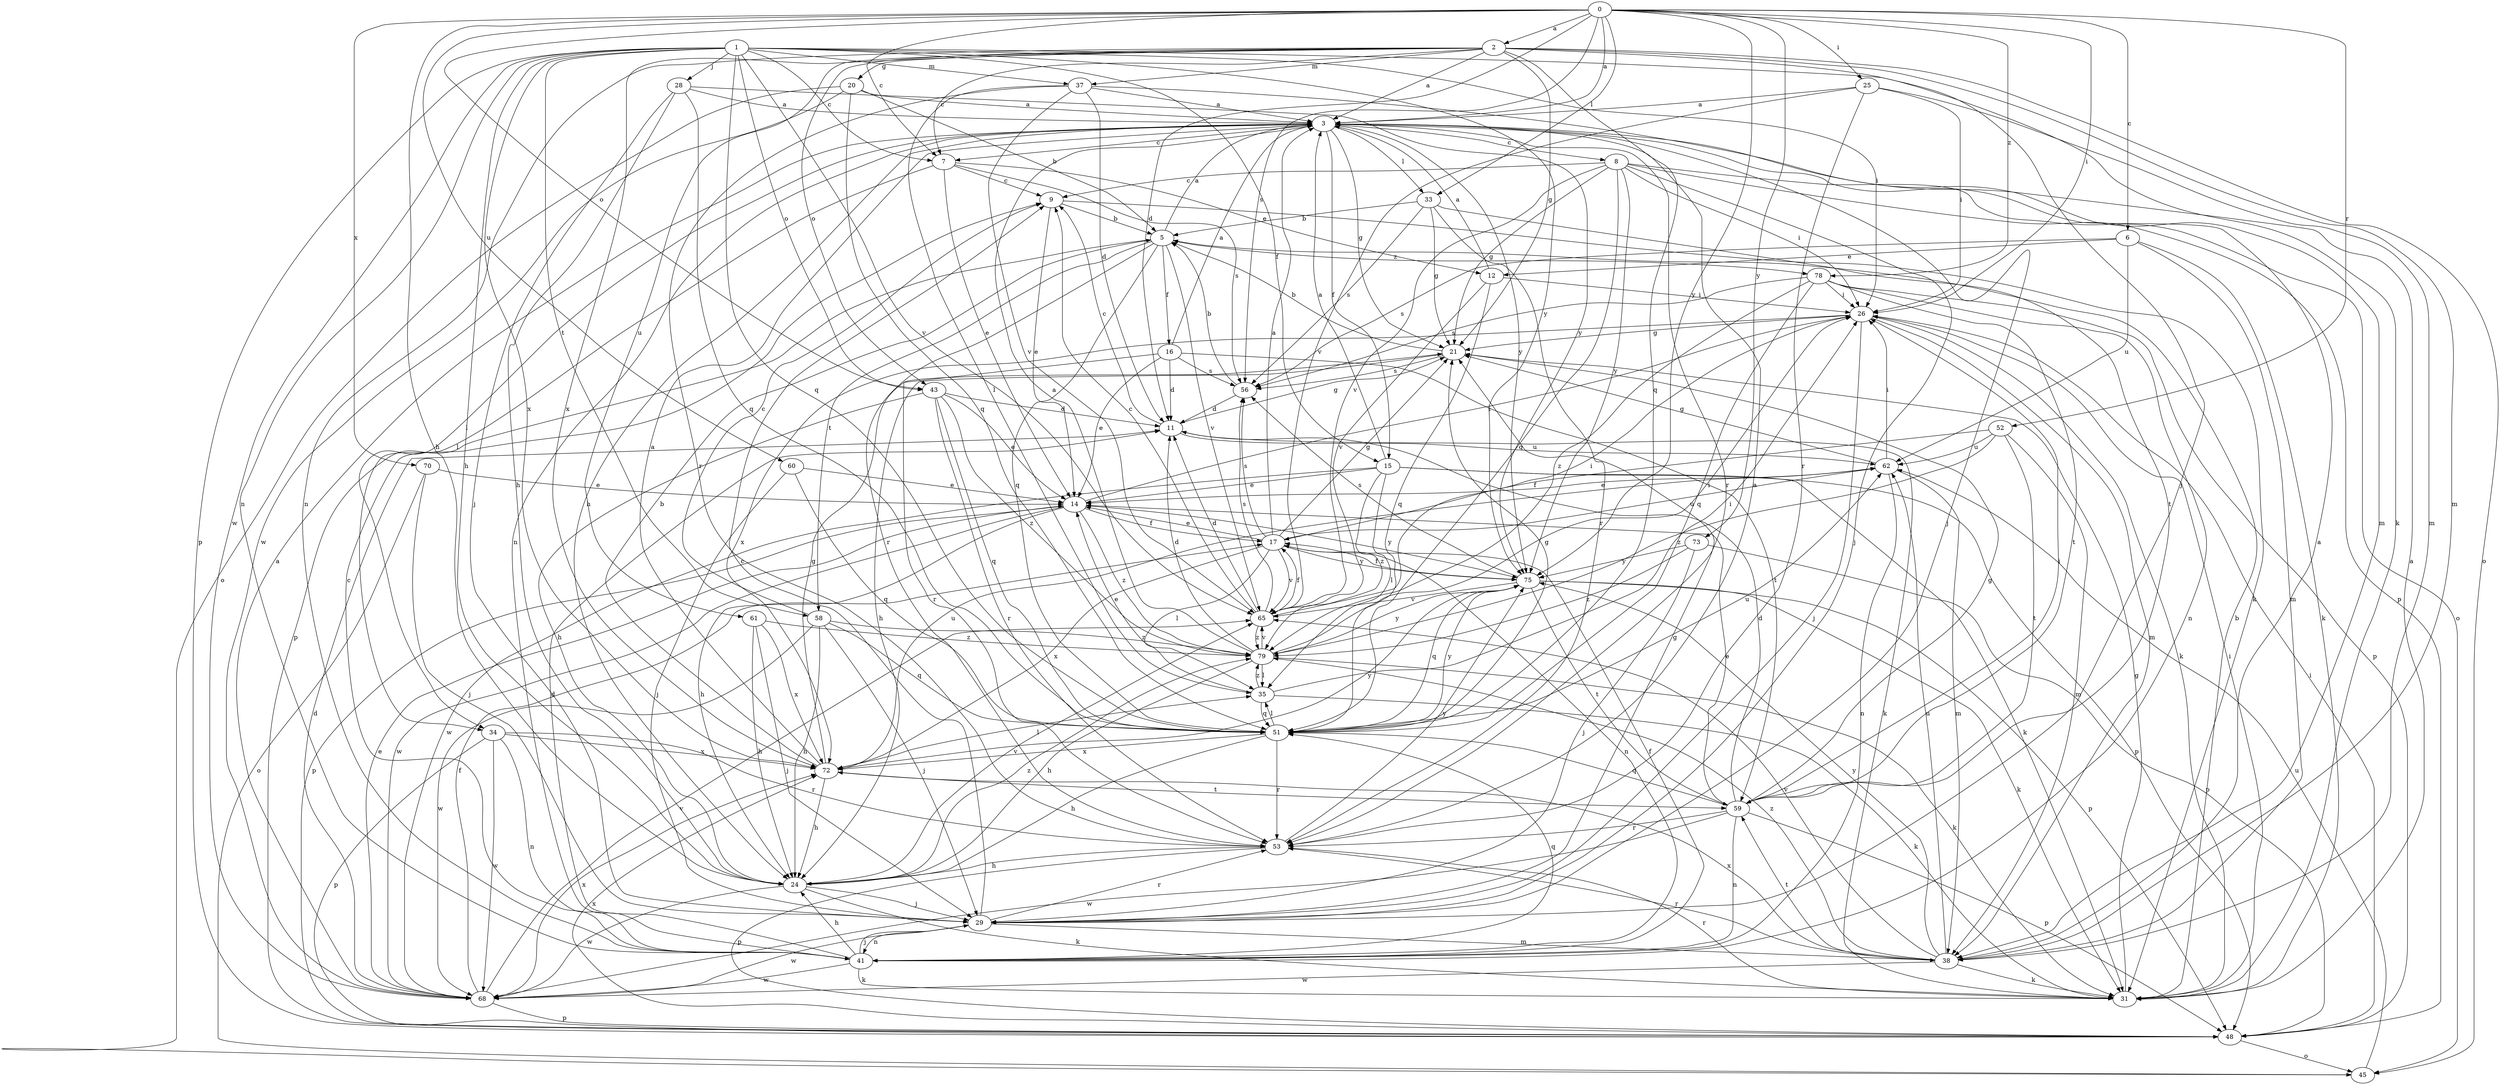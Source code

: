 strict digraph  {
0;
1;
2;
3;
5;
6;
7;
8;
9;
11;
12;
14;
15;
16;
17;
20;
21;
24;
25;
26;
28;
29;
31;
33;
34;
35;
37;
38;
41;
43;
45;
48;
51;
52;
53;
56;
58;
59;
60;
61;
62;
65;
68;
70;
72;
73;
75;
78;
79;
0 -> 2  [label=a];
0 -> 3  [label=a];
0 -> 6  [label=c];
0 -> 7  [label=c];
0 -> 11  [label=d];
0 -> 24  [label=h];
0 -> 25  [label=i];
0 -> 26  [label=i];
0 -> 33  [label=l];
0 -> 43  [label=o];
0 -> 52  [label=r];
0 -> 56  [label=s];
0 -> 60  [label=u];
0 -> 70  [label=x];
0 -> 73  [label=y];
0 -> 75  [label=y];
0 -> 78  [label=z];
1 -> 7  [label=c];
1 -> 15  [label=f];
1 -> 24  [label=h];
1 -> 26  [label=i];
1 -> 28  [label=j];
1 -> 31  [label=k];
1 -> 37  [label=m];
1 -> 41  [label=n];
1 -> 43  [label=o];
1 -> 48  [label=p];
1 -> 51  [label=q];
1 -> 58  [label=t];
1 -> 65  [label=v];
1 -> 68  [label=w];
1 -> 72  [label=x];
1 -> 75  [label=y];
2 -> 3  [label=a];
2 -> 7  [label=c];
2 -> 20  [label=g];
2 -> 21  [label=g];
2 -> 29  [label=j];
2 -> 37  [label=m];
2 -> 38  [label=m];
2 -> 41  [label=n];
2 -> 43  [label=o];
2 -> 45  [label=o];
2 -> 51  [label=q];
2 -> 61  [label=u];
2 -> 72  [label=x];
3 -> 7  [label=c];
3 -> 8  [label=c];
3 -> 15  [label=f];
3 -> 21  [label=g];
3 -> 24  [label=h];
3 -> 29  [label=j];
3 -> 33  [label=l];
3 -> 34  [label=l];
3 -> 41  [label=n];
3 -> 53  [label=r];
3 -> 75  [label=y];
5 -> 3  [label=a];
5 -> 16  [label=f];
5 -> 48  [label=p];
5 -> 51  [label=q];
5 -> 53  [label=r];
5 -> 58  [label=t];
5 -> 65  [label=v];
5 -> 78  [label=z];
6 -> 12  [label=e];
6 -> 31  [label=k];
6 -> 38  [label=m];
6 -> 56  [label=s];
6 -> 62  [label=u];
7 -> 9  [label=c];
7 -> 12  [label=e];
7 -> 14  [label=e];
7 -> 34  [label=l];
7 -> 56  [label=s];
8 -> 9  [label=c];
8 -> 21  [label=g];
8 -> 26  [label=i];
8 -> 29  [label=j];
8 -> 45  [label=o];
8 -> 48  [label=p];
8 -> 51  [label=q];
8 -> 65  [label=v];
8 -> 75  [label=y];
9 -> 5  [label=b];
9 -> 14  [label=e];
9 -> 31  [label=k];
11 -> 9  [label=c];
11 -> 21  [label=g];
11 -> 31  [label=k];
11 -> 62  [label=u];
12 -> 3  [label=a];
12 -> 26  [label=i];
12 -> 51  [label=q];
12 -> 65  [label=v];
14 -> 17  [label=f];
14 -> 24  [label=h];
14 -> 26  [label=i];
14 -> 48  [label=p];
14 -> 68  [label=w];
14 -> 75  [label=y];
14 -> 79  [label=z];
15 -> 3  [label=a];
15 -> 14  [label=e];
15 -> 31  [label=k];
15 -> 35  [label=l];
15 -> 48  [label=p];
15 -> 68  [label=w];
15 -> 79  [label=z];
16 -> 3  [label=a];
16 -> 11  [label=d];
16 -> 14  [label=e];
16 -> 53  [label=r];
16 -> 56  [label=s];
16 -> 59  [label=t];
17 -> 3  [label=a];
17 -> 14  [label=e];
17 -> 21  [label=g];
17 -> 35  [label=l];
17 -> 41  [label=n];
17 -> 56  [label=s];
17 -> 62  [label=u];
17 -> 65  [label=v];
17 -> 72  [label=x];
17 -> 75  [label=y];
20 -> 3  [label=a];
20 -> 5  [label=b];
20 -> 45  [label=o];
20 -> 51  [label=q];
20 -> 68  [label=w];
21 -> 5  [label=b];
21 -> 24  [label=h];
21 -> 56  [label=s];
24 -> 29  [label=j];
24 -> 31  [label=k];
24 -> 65  [label=v];
24 -> 68  [label=w];
24 -> 79  [label=z];
25 -> 3  [label=a];
25 -> 26  [label=i];
25 -> 38  [label=m];
25 -> 53  [label=r];
25 -> 65  [label=v];
26 -> 21  [label=g];
26 -> 29  [label=j];
26 -> 31  [label=k];
26 -> 38  [label=m];
26 -> 72  [label=x];
28 -> 3  [label=a];
28 -> 24  [label=h];
28 -> 29  [label=j];
28 -> 51  [label=q];
28 -> 75  [label=y];
29 -> 9  [label=c];
29 -> 21  [label=g];
29 -> 38  [label=m];
29 -> 41  [label=n];
29 -> 53  [label=r];
29 -> 68  [label=w];
31 -> 3  [label=a];
31 -> 5  [label=b];
31 -> 21  [label=g];
31 -> 26  [label=i];
31 -> 53  [label=r];
33 -> 5  [label=b];
33 -> 21  [label=g];
33 -> 53  [label=r];
33 -> 56  [label=s];
33 -> 59  [label=t];
34 -> 41  [label=n];
34 -> 48  [label=p];
34 -> 53  [label=r];
34 -> 68  [label=w];
34 -> 72  [label=x];
35 -> 14  [label=e];
35 -> 26  [label=i];
35 -> 31  [label=k];
35 -> 51  [label=q];
35 -> 79  [label=z];
37 -> 3  [label=a];
37 -> 11  [label=d];
37 -> 35  [label=l];
37 -> 38  [label=m];
37 -> 53  [label=r];
37 -> 65  [label=v];
38 -> 3  [label=a];
38 -> 31  [label=k];
38 -> 53  [label=r];
38 -> 59  [label=t];
38 -> 62  [label=u];
38 -> 65  [label=v];
38 -> 68  [label=w];
38 -> 72  [label=x];
38 -> 75  [label=y];
38 -> 79  [label=z];
41 -> 9  [label=c];
41 -> 11  [label=d];
41 -> 17  [label=f];
41 -> 24  [label=h];
41 -> 29  [label=j];
41 -> 31  [label=k];
41 -> 51  [label=q];
41 -> 68  [label=w];
43 -> 11  [label=d];
43 -> 14  [label=e];
43 -> 24  [label=h];
43 -> 51  [label=q];
43 -> 53  [label=r];
43 -> 79  [label=z];
45 -> 62  [label=u];
48 -> 26  [label=i];
48 -> 45  [label=o];
48 -> 72  [label=x];
51 -> 21  [label=g];
51 -> 24  [label=h];
51 -> 35  [label=l];
51 -> 53  [label=r];
51 -> 62  [label=u];
51 -> 72  [label=x];
51 -> 75  [label=y];
52 -> 17  [label=f];
52 -> 38  [label=m];
52 -> 59  [label=t];
52 -> 62  [label=u];
52 -> 79  [label=z];
53 -> 3  [label=a];
53 -> 24  [label=h];
53 -> 48  [label=p];
53 -> 75  [label=y];
56 -> 5  [label=b];
56 -> 11  [label=d];
58 -> 9  [label=c];
58 -> 24  [label=h];
58 -> 29  [label=j];
58 -> 51  [label=q];
58 -> 68  [label=w];
58 -> 79  [label=z];
59 -> 11  [label=d];
59 -> 14  [label=e];
59 -> 21  [label=g];
59 -> 26  [label=i];
59 -> 41  [label=n];
59 -> 48  [label=p];
59 -> 51  [label=q];
59 -> 53  [label=r];
59 -> 68  [label=w];
60 -> 14  [label=e];
60 -> 29  [label=j];
60 -> 51  [label=q];
61 -> 24  [label=h];
61 -> 29  [label=j];
61 -> 72  [label=x];
61 -> 79  [label=z];
62 -> 14  [label=e];
62 -> 21  [label=g];
62 -> 26  [label=i];
62 -> 38  [label=m];
62 -> 41  [label=n];
65 -> 9  [label=c];
65 -> 11  [label=d];
65 -> 17  [label=f];
65 -> 26  [label=i];
65 -> 56  [label=s];
65 -> 79  [label=z];
68 -> 3  [label=a];
68 -> 11  [label=d];
68 -> 14  [label=e];
68 -> 17  [label=f];
68 -> 48  [label=p];
68 -> 65  [label=v];
68 -> 72  [label=x];
70 -> 14  [label=e];
70 -> 29  [label=j];
70 -> 45  [label=o];
72 -> 3  [label=a];
72 -> 5  [label=b];
72 -> 21  [label=g];
72 -> 24  [label=h];
72 -> 35  [label=l];
72 -> 59  [label=t];
72 -> 62  [label=u];
72 -> 75  [label=y];
73 -> 29  [label=j];
73 -> 48  [label=p];
73 -> 75  [label=y];
73 -> 79  [label=z];
75 -> 17  [label=f];
75 -> 31  [label=k];
75 -> 48  [label=p];
75 -> 51  [label=q];
75 -> 56  [label=s];
75 -> 59  [label=t];
75 -> 65  [label=v];
78 -> 26  [label=i];
78 -> 41  [label=n];
78 -> 48  [label=p];
78 -> 51  [label=q];
78 -> 56  [label=s];
78 -> 59  [label=t];
78 -> 79  [label=z];
79 -> 3  [label=a];
79 -> 11  [label=d];
79 -> 24  [label=h];
79 -> 26  [label=i];
79 -> 31  [label=k];
79 -> 35  [label=l];
79 -> 65  [label=v];
79 -> 75  [label=y];
}
